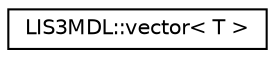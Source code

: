 digraph "Graphical Class Hierarchy"
{
  edge [fontname="Helvetica",fontsize="10",labelfontname="Helvetica",labelfontsize="10"];
  node [fontname="Helvetica",fontsize="10",shape=record];
  rankdir="LR";
  Node1 [label="LIS3MDL::vector\< T \>",height=0.2,width=0.4,color="black", fillcolor="white", style="filled",URL="$structLIS3MDL_1_1vector.html"];
}

